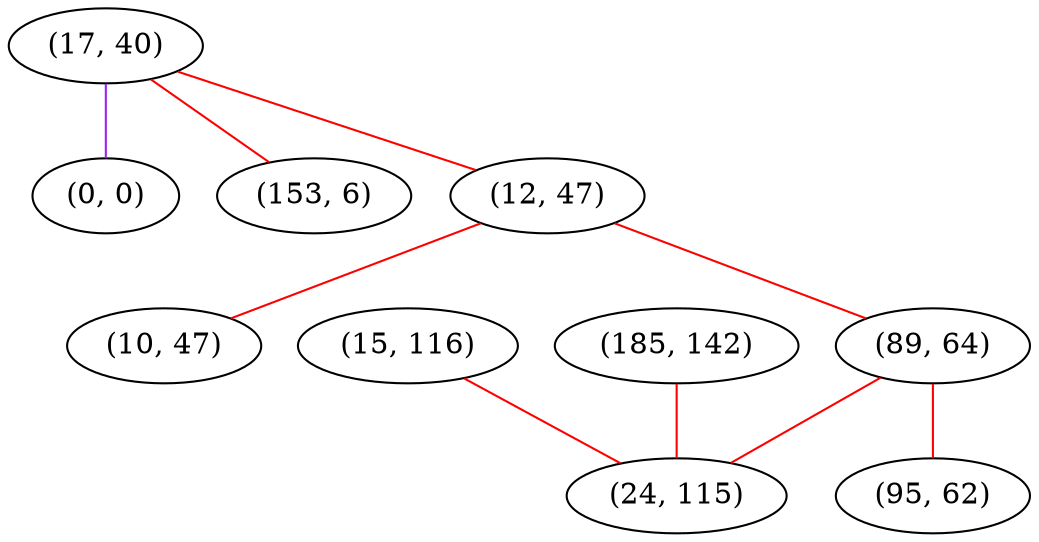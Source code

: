 graph "" {
"(17, 40)";
"(0, 0)";
"(15, 116)";
"(153, 6)";
"(12, 47)";
"(10, 47)";
"(89, 64)";
"(185, 142)";
"(24, 115)";
"(95, 62)";
"(17, 40)" -- "(12, 47)"  [color=red, key=0, weight=1];
"(17, 40)" -- "(0, 0)"  [color=purple, key=0, weight=4];
"(17, 40)" -- "(153, 6)"  [color=red, key=0, weight=1];
"(15, 116)" -- "(24, 115)"  [color=red, key=0, weight=1];
"(12, 47)" -- "(10, 47)"  [color=red, key=0, weight=1];
"(12, 47)" -- "(89, 64)"  [color=red, key=0, weight=1];
"(89, 64)" -- "(24, 115)"  [color=red, key=0, weight=1];
"(89, 64)" -- "(95, 62)"  [color=red, key=0, weight=1];
"(185, 142)" -- "(24, 115)"  [color=red, key=0, weight=1];
}
